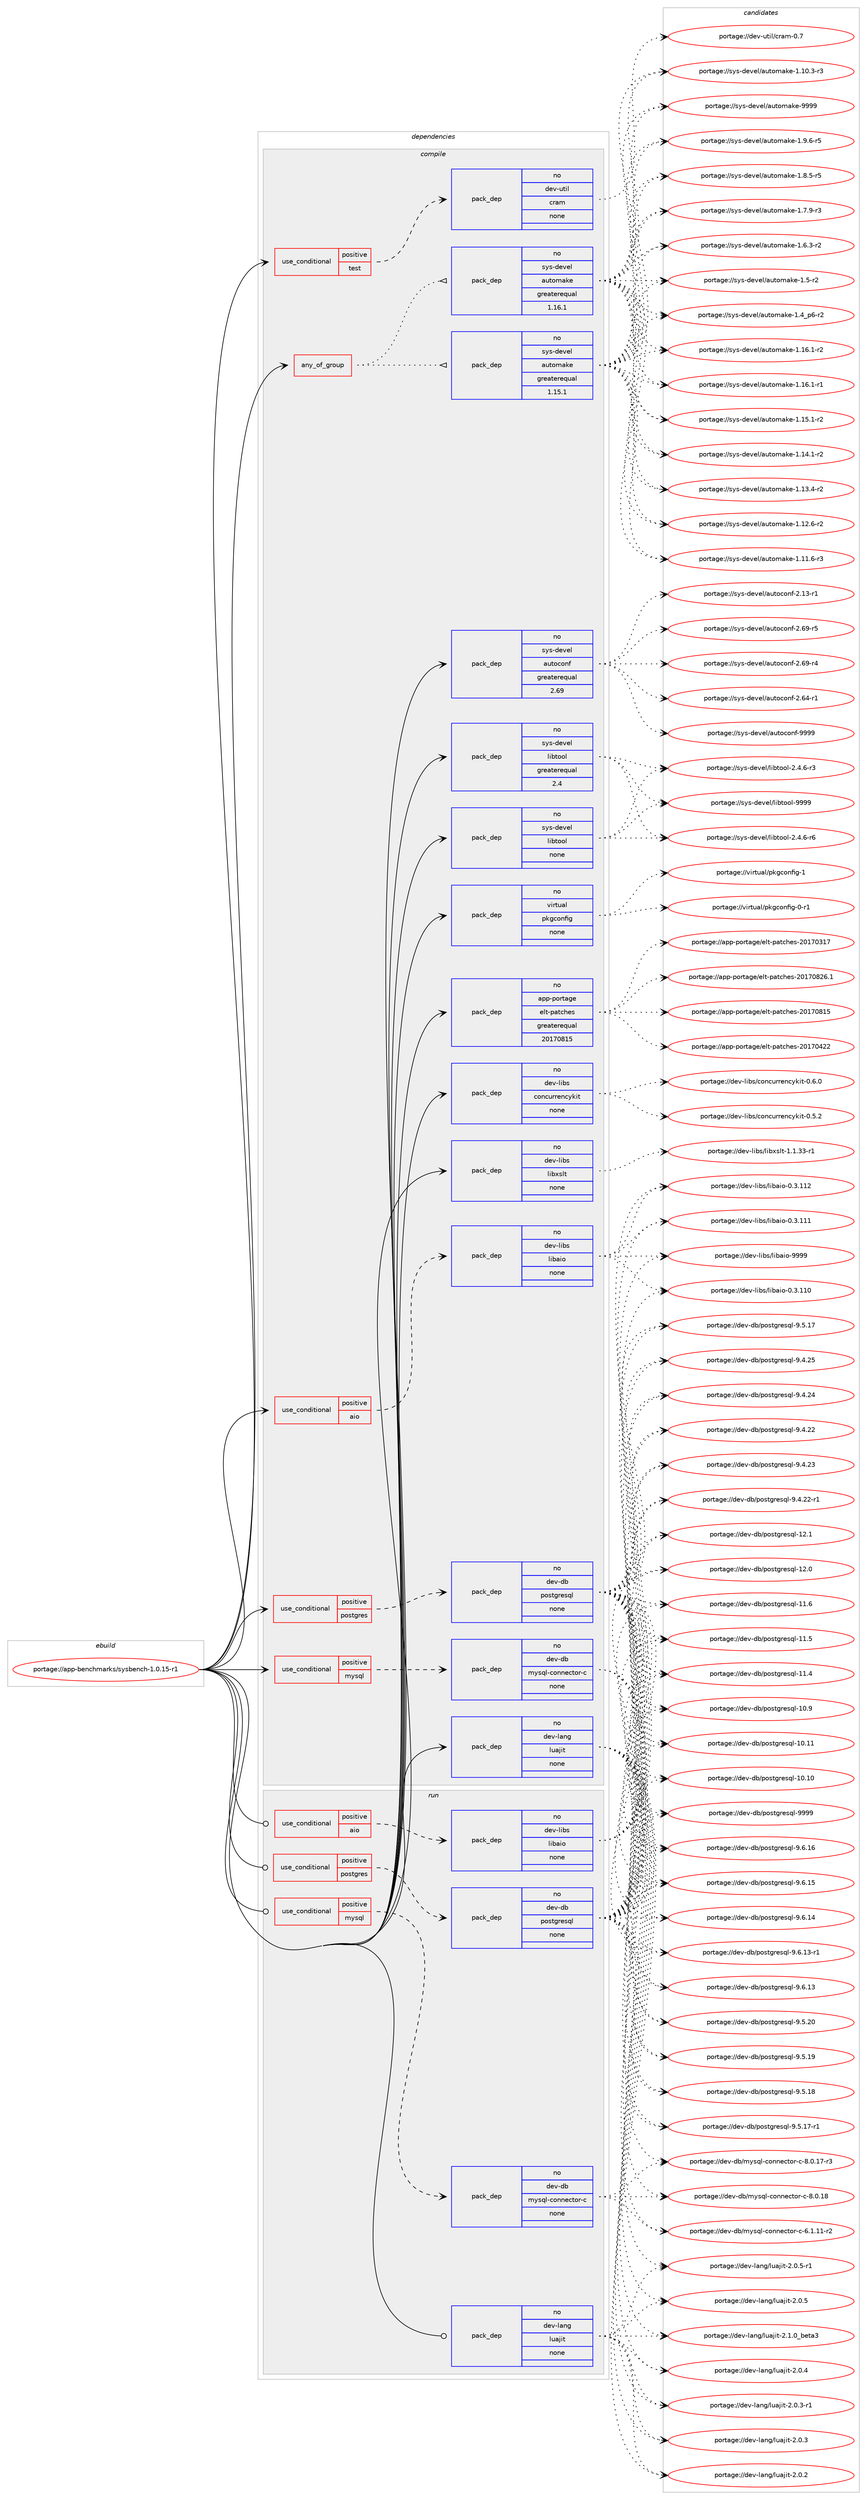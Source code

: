 digraph prolog {

# *************
# Graph options
# *************

newrank=true;
concentrate=true;
compound=true;
graph [rankdir=LR,fontname=Helvetica,fontsize=10,ranksep=1.5];#, ranksep=2.5, nodesep=0.2];
edge  [arrowhead=vee];
node  [fontname=Helvetica,fontsize=10];

# **********
# The ebuild
# **********

subgraph cluster_leftcol {
color=gray;
label=<<i>ebuild</i>>;
id [label="portage://app-benchmarks/sysbench-1.0.15-r1", color=red, width=4, href="../app-benchmarks/sysbench-1.0.15-r1.svg"];
}

# ****************
# The dependencies
# ****************

subgraph cluster_midcol {
color=gray;
label=<<i>dependencies</i>>;
subgraph cluster_compile {
fillcolor="#eeeeee";
style=filled;
label=<<i>compile</i>>;
subgraph any8291 {
dependency644853 [label=<<TABLE BORDER="0" CELLBORDER="1" CELLSPACING="0" CELLPADDING="4"><TR><TD CELLPADDING="10">any_of_group</TD></TR></TABLE>>, shape=none, color=red];subgraph pack484376 {
dependency644854 [label=<<TABLE BORDER="0" CELLBORDER="1" CELLSPACING="0" CELLPADDING="4" WIDTH="220"><TR><TD ROWSPAN="6" CELLPADDING="30">pack_dep</TD></TR><TR><TD WIDTH="110">no</TD></TR><TR><TD>sys-devel</TD></TR><TR><TD>automake</TD></TR><TR><TD>greaterequal</TD></TR><TR><TD>1.16.1</TD></TR></TABLE>>, shape=none, color=blue];
}
dependency644853:e -> dependency644854:w [weight=20,style="dotted",arrowhead="oinv"];
subgraph pack484377 {
dependency644855 [label=<<TABLE BORDER="0" CELLBORDER="1" CELLSPACING="0" CELLPADDING="4" WIDTH="220"><TR><TD ROWSPAN="6" CELLPADDING="30">pack_dep</TD></TR><TR><TD WIDTH="110">no</TD></TR><TR><TD>sys-devel</TD></TR><TR><TD>automake</TD></TR><TR><TD>greaterequal</TD></TR><TR><TD>1.15.1</TD></TR></TABLE>>, shape=none, color=blue];
}
dependency644853:e -> dependency644855:w [weight=20,style="dotted",arrowhead="oinv"];
}
id:e -> dependency644853:w [weight=20,style="solid",arrowhead="vee"];
subgraph cond151893 {
dependency644856 [label=<<TABLE BORDER="0" CELLBORDER="1" CELLSPACING="0" CELLPADDING="4"><TR><TD ROWSPAN="3" CELLPADDING="10">use_conditional</TD></TR><TR><TD>positive</TD></TR><TR><TD>aio</TD></TR></TABLE>>, shape=none, color=red];
subgraph pack484378 {
dependency644857 [label=<<TABLE BORDER="0" CELLBORDER="1" CELLSPACING="0" CELLPADDING="4" WIDTH="220"><TR><TD ROWSPAN="6" CELLPADDING="30">pack_dep</TD></TR><TR><TD WIDTH="110">no</TD></TR><TR><TD>dev-libs</TD></TR><TR><TD>libaio</TD></TR><TR><TD>none</TD></TR><TR><TD></TD></TR></TABLE>>, shape=none, color=blue];
}
dependency644856:e -> dependency644857:w [weight=20,style="dashed",arrowhead="vee"];
}
id:e -> dependency644856:w [weight=20,style="solid",arrowhead="vee"];
subgraph cond151894 {
dependency644858 [label=<<TABLE BORDER="0" CELLBORDER="1" CELLSPACING="0" CELLPADDING="4"><TR><TD ROWSPAN="3" CELLPADDING="10">use_conditional</TD></TR><TR><TD>positive</TD></TR><TR><TD>mysql</TD></TR></TABLE>>, shape=none, color=red];
subgraph pack484379 {
dependency644859 [label=<<TABLE BORDER="0" CELLBORDER="1" CELLSPACING="0" CELLPADDING="4" WIDTH="220"><TR><TD ROWSPAN="6" CELLPADDING="30">pack_dep</TD></TR><TR><TD WIDTH="110">no</TD></TR><TR><TD>dev-db</TD></TR><TR><TD>mysql-connector-c</TD></TR><TR><TD>none</TD></TR><TR><TD></TD></TR></TABLE>>, shape=none, color=blue];
}
dependency644858:e -> dependency644859:w [weight=20,style="dashed",arrowhead="vee"];
}
id:e -> dependency644858:w [weight=20,style="solid",arrowhead="vee"];
subgraph cond151895 {
dependency644860 [label=<<TABLE BORDER="0" CELLBORDER="1" CELLSPACING="0" CELLPADDING="4"><TR><TD ROWSPAN="3" CELLPADDING="10">use_conditional</TD></TR><TR><TD>positive</TD></TR><TR><TD>postgres</TD></TR></TABLE>>, shape=none, color=red];
subgraph pack484380 {
dependency644861 [label=<<TABLE BORDER="0" CELLBORDER="1" CELLSPACING="0" CELLPADDING="4" WIDTH="220"><TR><TD ROWSPAN="6" CELLPADDING="30">pack_dep</TD></TR><TR><TD WIDTH="110">no</TD></TR><TR><TD>dev-db</TD></TR><TR><TD>postgresql</TD></TR><TR><TD>none</TD></TR><TR><TD></TD></TR></TABLE>>, shape=none, color=blue];
}
dependency644860:e -> dependency644861:w [weight=20,style="dashed",arrowhead="vee"];
}
id:e -> dependency644860:w [weight=20,style="solid",arrowhead="vee"];
subgraph cond151896 {
dependency644862 [label=<<TABLE BORDER="0" CELLBORDER="1" CELLSPACING="0" CELLPADDING="4"><TR><TD ROWSPAN="3" CELLPADDING="10">use_conditional</TD></TR><TR><TD>positive</TD></TR><TR><TD>test</TD></TR></TABLE>>, shape=none, color=red];
subgraph pack484381 {
dependency644863 [label=<<TABLE BORDER="0" CELLBORDER="1" CELLSPACING="0" CELLPADDING="4" WIDTH="220"><TR><TD ROWSPAN="6" CELLPADDING="30">pack_dep</TD></TR><TR><TD WIDTH="110">no</TD></TR><TR><TD>dev-util</TD></TR><TR><TD>cram</TD></TR><TR><TD>none</TD></TR><TR><TD></TD></TR></TABLE>>, shape=none, color=blue];
}
dependency644862:e -> dependency644863:w [weight=20,style="dashed",arrowhead="vee"];
}
id:e -> dependency644862:w [weight=20,style="solid",arrowhead="vee"];
subgraph pack484382 {
dependency644864 [label=<<TABLE BORDER="0" CELLBORDER="1" CELLSPACING="0" CELLPADDING="4" WIDTH="220"><TR><TD ROWSPAN="6" CELLPADDING="30">pack_dep</TD></TR><TR><TD WIDTH="110">no</TD></TR><TR><TD>app-portage</TD></TR><TR><TD>elt-patches</TD></TR><TR><TD>greaterequal</TD></TR><TR><TD>20170815</TD></TR></TABLE>>, shape=none, color=blue];
}
id:e -> dependency644864:w [weight=20,style="solid",arrowhead="vee"];
subgraph pack484383 {
dependency644865 [label=<<TABLE BORDER="0" CELLBORDER="1" CELLSPACING="0" CELLPADDING="4" WIDTH="220"><TR><TD ROWSPAN="6" CELLPADDING="30">pack_dep</TD></TR><TR><TD WIDTH="110">no</TD></TR><TR><TD>dev-lang</TD></TR><TR><TD>luajit</TD></TR><TR><TD>none</TD></TR><TR><TD></TD></TR></TABLE>>, shape=none, color=blue];
}
id:e -> dependency644865:w [weight=20,style="solid",arrowhead="vee"];
subgraph pack484384 {
dependency644866 [label=<<TABLE BORDER="0" CELLBORDER="1" CELLSPACING="0" CELLPADDING="4" WIDTH="220"><TR><TD ROWSPAN="6" CELLPADDING="30">pack_dep</TD></TR><TR><TD WIDTH="110">no</TD></TR><TR><TD>dev-libs</TD></TR><TR><TD>concurrencykit</TD></TR><TR><TD>none</TD></TR><TR><TD></TD></TR></TABLE>>, shape=none, color=blue];
}
id:e -> dependency644866:w [weight=20,style="solid",arrowhead="vee"];
subgraph pack484385 {
dependency644867 [label=<<TABLE BORDER="0" CELLBORDER="1" CELLSPACING="0" CELLPADDING="4" WIDTH="220"><TR><TD ROWSPAN="6" CELLPADDING="30">pack_dep</TD></TR><TR><TD WIDTH="110">no</TD></TR><TR><TD>dev-libs</TD></TR><TR><TD>libxslt</TD></TR><TR><TD>none</TD></TR><TR><TD></TD></TR></TABLE>>, shape=none, color=blue];
}
id:e -> dependency644867:w [weight=20,style="solid",arrowhead="vee"];
subgraph pack484386 {
dependency644868 [label=<<TABLE BORDER="0" CELLBORDER="1" CELLSPACING="0" CELLPADDING="4" WIDTH="220"><TR><TD ROWSPAN="6" CELLPADDING="30">pack_dep</TD></TR><TR><TD WIDTH="110">no</TD></TR><TR><TD>sys-devel</TD></TR><TR><TD>autoconf</TD></TR><TR><TD>greaterequal</TD></TR><TR><TD>2.69</TD></TR></TABLE>>, shape=none, color=blue];
}
id:e -> dependency644868:w [weight=20,style="solid",arrowhead="vee"];
subgraph pack484387 {
dependency644869 [label=<<TABLE BORDER="0" CELLBORDER="1" CELLSPACING="0" CELLPADDING="4" WIDTH="220"><TR><TD ROWSPAN="6" CELLPADDING="30">pack_dep</TD></TR><TR><TD WIDTH="110">no</TD></TR><TR><TD>sys-devel</TD></TR><TR><TD>libtool</TD></TR><TR><TD>greaterequal</TD></TR><TR><TD>2.4</TD></TR></TABLE>>, shape=none, color=blue];
}
id:e -> dependency644869:w [weight=20,style="solid",arrowhead="vee"];
subgraph pack484388 {
dependency644870 [label=<<TABLE BORDER="0" CELLBORDER="1" CELLSPACING="0" CELLPADDING="4" WIDTH="220"><TR><TD ROWSPAN="6" CELLPADDING="30">pack_dep</TD></TR><TR><TD WIDTH="110">no</TD></TR><TR><TD>sys-devel</TD></TR><TR><TD>libtool</TD></TR><TR><TD>none</TD></TR><TR><TD></TD></TR></TABLE>>, shape=none, color=blue];
}
id:e -> dependency644870:w [weight=20,style="solid",arrowhead="vee"];
subgraph pack484389 {
dependency644871 [label=<<TABLE BORDER="0" CELLBORDER="1" CELLSPACING="0" CELLPADDING="4" WIDTH="220"><TR><TD ROWSPAN="6" CELLPADDING="30">pack_dep</TD></TR><TR><TD WIDTH="110">no</TD></TR><TR><TD>virtual</TD></TR><TR><TD>pkgconfig</TD></TR><TR><TD>none</TD></TR><TR><TD></TD></TR></TABLE>>, shape=none, color=blue];
}
id:e -> dependency644871:w [weight=20,style="solid",arrowhead="vee"];
}
subgraph cluster_compileandrun {
fillcolor="#eeeeee";
style=filled;
label=<<i>compile and run</i>>;
}
subgraph cluster_run {
fillcolor="#eeeeee";
style=filled;
label=<<i>run</i>>;
subgraph cond151897 {
dependency644872 [label=<<TABLE BORDER="0" CELLBORDER="1" CELLSPACING="0" CELLPADDING="4"><TR><TD ROWSPAN="3" CELLPADDING="10">use_conditional</TD></TR><TR><TD>positive</TD></TR><TR><TD>aio</TD></TR></TABLE>>, shape=none, color=red];
subgraph pack484390 {
dependency644873 [label=<<TABLE BORDER="0" CELLBORDER="1" CELLSPACING="0" CELLPADDING="4" WIDTH="220"><TR><TD ROWSPAN="6" CELLPADDING="30">pack_dep</TD></TR><TR><TD WIDTH="110">no</TD></TR><TR><TD>dev-libs</TD></TR><TR><TD>libaio</TD></TR><TR><TD>none</TD></TR><TR><TD></TD></TR></TABLE>>, shape=none, color=blue];
}
dependency644872:e -> dependency644873:w [weight=20,style="dashed",arrowhead="vee"];
}
id:e -> dependency644872:w [weight=20,style="solid",arrowhead="odot"];
subgraph cond151898 {
dependency644874 [label=<<TABLE BORDER="0" CELLBORDER="1" CELLSPACING="0" CELLPADDING="4"><TR><TD ROWSPAN="3" CELLPADDING="10">use_conditional</TD></TR><TR><TD>positive</TD></TR><TR><TD>mysql</TD></TR></TABLE>>, shape=none, color=red];
subgraph pack484391 {
dependency644875 [label=<<TABLE BORDER="0" CELLBORDER="1" CELLSPACING="0" CELLPADDING="4" WIDTH="220"><TR><TD ROWSPAN="6" CELLPADDING="30">pack_dep</TD></TR><TR><TD WIDTH="110">no</TD></TR><TR><TD>dev-db</TD></TR><TR><TD>mysql-connector-c</TD></TR><TR><TD>none</TD></TR><TR><TD></TD></TR></TABLE>>, shape=none, color=blue];
}
dependency644874:e -> dependency644875:w [weight=20,style="dashed",arrowhead="vee"];
}
id:e -> dependency644874:w [weight=20,style="solid",arrowhead="odot"];
subgraph cond151899 {
dependency644876 [label=<<TABLE BORDER="0" CELLBORDER="1" CELLSPACING="0" CELLPADDING="4"><TR><TD ROWSPAN="3" CELLPADDING="10">use_conditional</TD></TR><TR><TD>positive</TD></TR><TR><TD>postgres</TD></TR></TABLE>>, shape=none, color=red];
subgraph pack484392 {
dependency644877 [label=<<TABLE BORDER="0" CELLBORDER="1" CELLSPACING="0" CELLPADDING="4" WIDTH="220"><TR><TD ROWSPAN="6" CELLPADDING="30">pack_dep</TD></TR><TR><TD WIDTH="110">no</TD></TR><TR><TD>dev-db</TD></TR><TR><TD>postgresql</TD></TR><TR><TD>none</TD></TR><TR><TD></TD></TR></TABLE>>, shape=none, color=blue];
}
dependency644876:e -> dependency644877:w [weight=20,style="dashed",arrowhead="vee"];
}
id:e -> dependency644876:w [weight=20,style="solid",arrowhead="odot"];
subgraph pack484393 {
dependency644878 [label=<<TABLE BORDER="0" CELLBORDER="1" CELLSPACING="0" CELLPADDING="4" WIDTH="220"><TR><TD ROWSPAN="6" CELLPADDING="30">pack_dep</TD></TR><TR><TD WIDTH="110">no</TD></TR><TR><TD>dev-lang</TD></TR><TR><TD>luajit</TD></TR><TR><TD>none</TD></TR><TR><TD></TD></TR></TABLE>>, shape=none, color=blue];
}
id:e -> dependency644878:w [weight=20,style="solid",arrowhead="odot"];
}
}

# **************
# The candidates
# **************

subgraph cluster_choices {
rank=same;
color=gray;
label=<<i>candidates</i>>;

subgraph choice484376 {
color=black;
nodesep=1;
choice115121115451001011181011084797117116111109971071014557575757 [label="portage://sys-devel/automake-9999", color=red, width=4,href="../sys-devel/automake-9999.svg"];
choice115121115451001011181011084797117116111109971071014549465746544511453 [label="portage://sys-devel/automake-1.9.6-r5", color=red, width=4,href="../sys-devel/automake-1.9.6-r5.svg"];
choice115121115451001011181011084797117116111109971071014549465646534511453 [label="portage://sys-devel/automake-1.8.5-r5", color=red, width=4,href="../sys-devel/automake-1.8.5-r5.svg"];
choice115121115451001011181011084797117116111109971071014549465546574511451 [label="portage://sys-devel/automake-1.7.9-r3", color=red, width=4,href="../sys-devel/automake-1.7.9-r3.svg"];
choice115121115451001011181011084797117116111109971071014549465446514511450 [label="portage://sys-devel/automake-1.6.3-r2", color=red, width=4,href="../sys-devel/automake-1.6.3-r2.svg"];
choice11512111545100101118101108479711711611110997107101454946534511450 [label="portage://sys-devel/automake-1.5-r2", color=red, width=4,href="../sys-devel/automake-1.5-r2.svg"];
choice115121115451001011181011084797117116111109971071014549465295112544511450 [label="portage://sys-devel/automake-1.4_p6-r2", color=red, width=4,href="../sys-devel/automake-1.4_p6-r2.svg"];
choice11512111545100101118101108479711711611110997107101454946495446494511450 [label="portage://sys-devel/automake-1.16.1-r2", color=red, width=4,href="../sys-devel/automake-1.16.1-r2.svg"];
choice11512111545100101118101108479711711611110997107101454946495446494511449 [label="portage://sys-devel/automake-1.16.1-r1", color=red, width=4,href="../sys-devel/automake-1.16.1-r1.svg"];
choice11512111545100101118101108479711711611110997107101454946495346494511450 [label="portage://sys-devel/automake-1.15.1-r2", color=red, width=4,href="../sys-devel/automake-1.15.1-r2.svg"];
choice11512111545100101118101108479711711611110997107101454946495246494511450 [label="portage://sys-devel/automake-1.14.1-r2", color=red, width=4,href="../sys-devel/automake-1.14.1-r2.svg"];
choice11512111545100101118101108479711711611110997107101454946495146524511450 [label="portage://sys-devel/automake-1.13.4-r2", color=red, width=4,href="../sys-devel/automake-1.13.4-r2.svg"];
choice11512111545100101118101108479711711611110997107101454946495046544511450 [label="portage://sys-devel/automake-1.12.6-r2", color=red, width=4,href="../sys-devel/automake-1.12.6-r2.svg"];
choice11512111545100101118101108479711711611110997107101454946494946544511451 [label="portage://sys-devel/automake-1.11.6-r3", color=red, width=4,href="../sys-devel/automake-1.11.6-r3.svg"];
choice11512111545100101118101108479711711611110997107101454946494846514511451 [label="portage://sys-devel/automake-1.10.3-r3", color=red, width=4,href="../sys-devel/automake-1.10.3-r3.svg"];
dependency644854:e -> choice115121115451001011181011084797117116111109971071014557575757:w [style=dotted,weight="100"];
dependency644854:e -> choice115121115451001011181011084797117116111109971071014549465746544511453:w [style=dotted,weight="100"];
dependency644854:e -> choice115121115451001011181011084797117116111109971071014549465646534511453:w [style=dotted,weight="100"];
dependency644854:e -> choice115121115451001011181011084797117116111109971071014549465546574511451:w [style=dotted,weight="100"];
dependency644854:e -> choice115121115451001011181011084797117116111109971071014549465446514511450:w [style=dotted,weight="100"];
dependency644854:e -> choice11512111545100101118101108479711711611110997107101454946534511450:w [style=dotted,weight="100"];
dependency644854:e -> choice115121115451001011181011084797117116111109971071014549465295112544511450:w [style=dotted,weight="100"];
dependency644854:e -> choice11512111545100101118101108479711711611110997107101454946495446494511450:w [style=dotted,weight="100"];
dependency644854:e -> choice11512111545100101118101108479711711611110997107101454946495446494511449:w [style=dotted,weight="100"];
dependency644854:e -> choice11512111545100101118101108479711711611110997107101454946495346494511450:w [style=dotted,weight="100"];
dependency644854:e -> choice11512111545100101118101108479711711611110997107101454946495246494511450:w [style=dotted,weight="100"];
dependency644854:e -> choice11512111545100101118101108479711711611110997107101454946495146524511450:w [style=dotted,weight="100"];
dependency644854:e -> choice11512111545100101118101108479711711611110997107101454946495046544511450:w [style=dotted,weight="100"];
dependency644854:e -> choice11512111545100101118101108479711711611110997107101454946494946544511451:w [style=dotted,weight="100"];
dependency644854:e -> choice11512111545100101118101108479711711611110997107101454946494846514511451:w [style=dotted,weight="100"];
}
subgraph choice484377 {
color=black;
nodesep=1;
choice115121115451001011181011084797117116111109971071014557575757 [label="portage://sys-devel/automake-9999", color=red, width=4,href="../sys-devel/automake-9999.svg"];
choice115121115451001011181011084797117116111109971071014549465746544511453 [label="portage://sys-devel/automake-1.9.6-r5", color=red, width=4,href="../sys-devel/automake-1.9.6-r5.svg"];
choice115121115451001011181011084797117116111109971071014549465646534511453 [label="portage://sys-devel/automake-1.8.5-r5", color=red, width=4,href="../sys-devel/automake-1.8.5-r5.svg"];
choice115121115451001011181011084797117116111109971071014549465546574511451 [label="portage://sys-devel/automake-1.7.9-r3", color=red, width=4,href="../sys-devel/automake-1.7.9-r3.svg"];
choice115121115451001011181011084797117116111109971071014549465446514511450 [label="portage://sys-devel/automake-1.6.3-r2", color=red, width=4,href="../sys-devel/automake-1.6.3-r2.svg"];
choice11512111545100101118101108479711711611110997107101454946534511450 [label="portage://sys-devel/automake-1.5-r2", color=red, width=4,href="../sys-devel/automake-1.5-r2.svg"];
choice115121115451001011181011084797117116111109971071014549465295112544511450 [label="portage://sys-devel/automake-1.4_p6-r2", color=red, width=4,href="../sys-devel/automake-1.4_p6-r2.svg"];
choice11512111545100101118101108479711711611110997107101454946495446494511450 [label="portage://sys-devel/automake-1.16.1-r2", color=red, width=4,href="../sys-devel/automake-1.16.1-r2.svg"];
choice11512111545100101118101108479711711611110997107101454946495446494511449 [label="portage://sys-devel/automake-1.16.1-r1", color=red, width=4,href="../sys-devel/automake-1.16.1-r1.svg"];
choice11512111545100101118101108479711711611110997107101454946495346494511450 [label="portage://sys-devel/automake-1.15.1-r2", color=red, width=4,href="../sys-devel/automake-1.15.1-r2.svg"];
choice11512111545100101118101108479711711611110997107101454946495246494511450 [label="portage://sys-devel/automake-1.14.1-r2", color=red, width=4,href="../sys-devel/automake-1.14.1-r2.svg"];
choice11512111545100101118101108479711711611110997107101454946495146524511450 [label="portage://sys-devel/automake-1.13.4-r2", color=red, width=4,href="../sys-devel/automake-1.13.4-r2.svg"];
choice11512111545100101118101108479711711611110997107101454946495046544511450 [label="portage://sys-devel/automake-1.12.6-r2", color=red, width=4,href="../sys-devel/automake-1.12.6-r2.svg"];
choice11512111545100101118101108479711711611110997107101454946494946544511451 [label="portage://sys-devel/automake-1.11.6-r3", color=red, width=4,href="../sys-devel/automake-1.11.6-r3.svg"];
choice11512111545100101118101108479711711611110997107101454946494846514511451 [label="portage://sys-devel/automake-1.10.3-r3", color=red, width=4,href="../sys-devel/automake-1.10.3-r3.svg"];
dependency644855:e -> choice115121115451001011181011084797117116111109971071014557575757:w [style=dotted,weight="100"];
dependency644855:e -> choice115121115451001011181011084797117116111109971071014549465746544511453:w [style=dotted,weight="100"];
dependency644855:e -> choice115121115451001011181011084797117116111109971071014549465646534511453:w [style=dotted,weight="100"];
dependency644855:e -> choice115121115451001011181011084797117116111109971071014549465546574511451:w [style=dotted,weight="100"];
dependency644855:e -> choice115121115451001011181011084797117116111109971071014549465446514511450:w [style=dotted,weight="100"];
dependency644855:e -> choice11512111545100101118101108479711711611110997107101454946534511450:w [style=dotted,weight="100"];
dependency644855:e -> choice115121115451001011181011084797117116111109971071014549465295112544511450:w [style=dotted,weight="100"];
dependency644855:e -> choice11512111545100101118101108479711711611110997107101454946495446494511450:w [style=dotted,weight="100"];
dependency644855:e -> choice11512111545100101118101108479711711611110997107101454946495446494511449:w [style=dotted,weight="100"];
dependency644855:e -> choice11512111545100101118101108479711711611110997107101454946495346494511450:w [style=dotted,weight="100"];
dependency644855:e -> choice11512111545100101118101108479711711611110997107101454946495246494511450:w [style=dotted,weight="100"];
dependency644855:e -> choice11512111545100101118101108479711711611110997107101454946495146524511450:w [style=dotted,weight="100"];
dependency644855:e -> choice11512111545100101118101108479711711611110997107101454946495046544511450:w [style=dotted,weight="100"];
dependency644855:e -> choice11512111545100101118101108479711711611110997107101454946494946544511451:w [style=dotted,weight="100"];
dependency644855:e -> choice11512111545100101118101108479711711611110997107101454946494846514511451:w [style=dotted,weight="100"];
}
subgraph choice484378 {
color=black;
nodesep=1;
choice10010111845108105981154710810598971051114557575757 [label="portage://dev-libs/libaio-9999", color=red, width=4,href="../dev-libs/libaio-9999.svg"];
choice10010111845108105981154710810598971051114548465146494950 [label="portage://dev-libs/libaio-0.3.112", color=red, width=4,href="../dev-libs/libaio-0.3.112.svg"];
choice10010111845108105981154710810598971051114548465146494949 [label="portage://dev-libs/libaio-0.3.111", color=red, width=4,href="../dev-libs/libaio-0.3.111.svg"];
choice10010111845108105981154710810598971051114548465146494948 [label="portage://dev-libs/libaio-0.3.110", color=red, width=4,href="../dev-libs/libaio-0.3.110.svg"];
dependency644857:e -> choice10010111845108105981154710810598971051114557575757:w [style=dotted,weight="100"];
dependency644857:e -> choice10010111845108105981154710810598971051114548465146494950:w [style=dotted,weight="100"];
dependency644857:e -> choice10010111845108105981154710810598971051114548465146494949:w [style=dotted,weight="100"];
dependency644857:e -> choice10010111845108105981154710810598971051114548465146494948:w [style=dotted,weight="100"];
}
subgraph choice484379 {
color=black;
nodesep=1;
choice100101118451009847109121115113108459911111011010199116111114459945564648464956 [label="portage://dev-db/mysql-connector-c-8.0.18", color=red, width=4,href="../dev-db/mysql-connector-c-8.0.18.svg"];
choice1001011184510098471091211151131084599111110110101991161111144599455646484649554511451 [label="portage://dev-db/mysql-connector-c-8.0.17-r3", color=red, width=4,href="../dev-db/mysql-connector-c-8.0.17-r3.svg"];
choice1001011184510098471091211151131084599111110110101991161111144599455446494649494511450 [label="portage://dev-db/mysql-connector-c-6.1.11-r2", color=red, width=4,href="../dev-db/mysql-connector-c-6.1.11-r2.svg"];
dependency644859:e -> choice100101118451009847109121115113108459911111011010199116111114459945564648464956:w [style=dotted,weight="100"];
dependency644859:e -> choice1001011184510098471091211151131084599111110110101991161111144599455646484649554511451:w [style=dotted,weight="100"];
dependency644859:e -> choice1001011184510098471091211151131084599111110110101991161111144599455446494649494511450:w [style=dotted,weight="100"];
}
subgraph choice484380 {
color=black;
nodesep=1;
choice1001011184510098471121111151161031141011151131084557575757 [label="portage://dev-db/postgresql-9999", color=red, width=4,href="../dev-db/postgresql-9999.svg"];
choice10010111845100984711211111511610311410111511310845574654464954 [label="portage://dev-db/postgresql-9.6.16", color=red, width=4,href="../dev-db/postgresql-9.6.16.svg"];
choice10010111845100984711211111511610311410111511310845574654464953 [label="portage://dev-db/postgresql-9.6.15", color=red, width=4,href="../dev-db/postgresql-9.6.15.svg"];
choice10010111845100984711211111511610311410111511310845574654464952 [label="portage://dev-db/postgresql-9.6.14", color=red, width=4,href="../dev-db/postgresql-9.6.14.svg"];
choice100101118451009847112111115116103114101115113108455746544649514511449 [label="portage://dev-db/postgresql-9.6.13-r1", color=red, width=4,href="../dev-db/postgresql-9.6.13-r1.svg"];
choice10010111845100984711211111511610311410111511310845574654464951 [label="portage://dev-db/postgresql-9.6.13", color=red, width=4,href="../dev-db/postgresql-9.6.13.svg"];
choice10010111845100984711211111511610311410111511310845574653465048 [label="portage://dev-db/postgresql-9.5.20", color=red, width=4,href="../dev-db/postgresql-9.5.20.svg"];
choice10010111845100984711211111511610311410111511310845574653464957 [label="portage://dev-db/postgresql-9.5.19", color=red, width=4,href="../dev-db/postgresql-9.5.19.svg"];
choice10010111845100984711211111511610311410111511310845574653464956 [label="portage://dev-db/postgresql-9.5.18", color=red, width=4,href="../dev-db/postgresql-9.5.18.svg"];
choice100101118451009847112111115116103114101115113108455746534649554511449 [label="portage://dev-db/postgresql-9.5.17-r1", color=red, width=4,href="../dev-db/postgresql-9.5.17-r1.svg"];
choice10010111845100984711211111511610311410111511310845574653464955 [label="portage://dev-db/postgresql-9.5.17", color=red, width=4,href="../dev-db/postgresql-9.5.17.svg"];
choice10010111845100984711211111511610311410111511310845574652465053 [label="portage://dev-db/postgresql-9.4.25", color=red, width=4,href="../dev-db/postgresql-9.4.25.svg"];
choice10010111845100984711211111511610311410111511310845574652465052 [label="portage://dev-db/postgresql-9.4.24", color=red, width=4,href="../dev-db/postgresql-9.4.24.svg"];
choice10010111845100984711211111511610311410111511310845574652465051 [label="portage://dev-db/postgresql-9.4.23", color=red, width=4,href="../dev-db/postgresql-9.4.23.svg"];
choice100101118451009847112111115116103114101115113108455746524650504511449 [label="portage://dev-db/postgresql-9.4.22-r1", color=red, width=4,href="../dev-db/postgresql-9.4.22-r1.svg"];
choice10010111845100984711211111511610311410111511310845574652465050 [label="portage://dev-db/postgresql-9.4.22", color=red, width=4,href="../dev-db/postgresql-9.4.22.svg"];
choice1001011184510098471121111151161031141011151131084549504649 [label="portage://dev-db/postgresql-12.1", color=red, width=4,href="../dev-db/postgresql-12.1.svg"];
choice1001011184510098471121111151161031141011151131084549504648 [label="portage://dev-db/postgresql-12.0", color=red, width=4,href="../dev-db/postgresql-12.0.svg"];
choice1001011184510098471121111151161031141011151131084549494654 [label="portage://dev-db/postgresql-11.6", color=red, width=4,href="../dev-db/postgresql-11.6.svg"];
choice1001011184510098471121111151161031141011151131084549494653 [label="portage://dev-db/postgresql-11.5", color=red, width=4,href="../dev-db/postgresql-11.5.svg"];
choice1001011184510098471121111151161031141011151131084549494652 [label="portage://dev-db/postgresql-11.4", color=red, width=4,href="../dev-db/postgresql-11.4.svg"];
choice1001011184510098471121111151161031141011151131084549484657 [label="portage://dev-db/postgresql-10.9", color=red, width=4,href="../dev-db/postgresql-10.9.svg"];
choice100101118451009847112111115116103114101115113108454948464949 [label="portage://dev-db/postgresql-10.11", color=red, width=4,href="../dev-db/postgresql-10.11.svg"];
choice100101118451009847112111115116103114101115113108454948464948 [label="portage://dev-db/postgresql-10.10", color=red, width=4,href="../dev-db/postgresql-10.10.svg"];
dependency644861:e -> choice1001011184510098471121111151161031141011151131084557575757:w [style=dotted,weight="100"];
dependency644861:e -> choice10010111845100984711211111511610311410111511310845574654464954:w [style=dotted,weight="100"];
dependency644861:e -> choice10010111845100984711211111511610311410111511310845574654464953:w [style=dotted,weight="100"];
dependency644861:e -> choice10010111845100984711211111511610311410111511310845574654464952:w [style=dotted,weight="100"];
dependency644861:e -> choice100101118451009847112111115116103114101115113108455746544649514511449:w [style=dotted,weight="100"];
dependency644861:e -> choice10010111845100984711211111511610311410111511310845574654464951:w [style=dotted,weight="100"];
dependency644861:e -> choice10010111845100984711211111511610311410111511310845574653465048:w [style=dotted,weight="100"];
dependency644861:e -> choice10010111845100984711211111511610311410111511310845574653464957:w [style=dotted,weight="100"];
dependency644861:e -> choice10010111845100984711211111511610311410111511310845574653464956:w [style=dotted,weight="100"];
dependency644861:e -> choice100101118451009847112111115116103114101115113108455746534649554511449:w [style=dotted,weight="100"];
dependency644861:e -> choice10010111845100984711211111511610311410111511310845574653464955:w [style=dotted,weight="100"];
dependency644861:e -> choice10010111845100984711211111511610311410111511310845574652465053:w [style=dotted,weight="100"];
dependency644861:e -> choice10010111845100984711211111511610311410111511310845574652465052:w [style=dotted,weight="100"];
dependency644861:e -> choice10010111845100984711211111511610311410111511310845574652465051:w [style=dotted,weight="100"];
dependency644861:e -> choice100101118451009847112111115116103114101115113108455746524650504511449:w [style=dotted,weight="100"];
dependency644861:e -> choice10010111845100984711211111511610311410111511310845574652465050:w [style=dotted,weight="100"];
dependency644861:e -> choice1001011184510098471121111151161031141011151131084549504649:w [style=dotted,weight="100"];
dependency644861:e -> choice1001011184510098471121111151161031141011151131084549504648:w [style=dotted,weight="100"];
dependency644861:e -> choice1001011184510098471121111151161031141011151131084549494654:w [style=dotted,weight="100"];
dependency644861:e -> choice1001011184510098471121111151161031141011151131084549494653:w [style=dotted,weight="100"];
dependency644861:e -> choice1001011184510098471121111151161031141011151131084549494652:w [style=dotted,weight="100"];
dependency644861:e -> choice1001011184510098471121111151161031141011151131084549484657:w [style=dotted,weight="100"];
dependency644861:e -> choice100101118451009847112111115116103114101115113108454948464949:w [style=dotted,weight="100"];
dependency644861:e -> choice100101118451009847112111115116103114101115113108454948464948:w [style=dotted,weight="100"];
}
subgraph choice484381 {
color=black;
nodesep=1;
choice1001011184511711610510847991149710945484655 [label="portage://dev-util/cram-0.7", color=red, width=4,href="../dev-util/cram-0.7.svg"];
dependency644863:e -> choice1001011184511711610510847991149710945484655:w [style=dotted,weight="100"];
}
subgraph choice484382 {
color=black;
nodesep=1;
choice971121124511211111411697103101471011081164511297116991041011154550484955485650544649 [label="portage://app-portage/elt-patches-20170826.1", color=red, width=4,href="../app-portage/elt-patches-20170826.1.svg"];
choice97112112451121111141169710310147101108116451129711699104101115455048495548564953 [label="portage://app-portage/elt-patches-20170815", color=red, width=4,href="../app-portage/elt-patches-20170815.svg"];
choice97112112451121111141169710310147101108116451129711699104101115455048495548525050 [label="portage://app-portage/elt-patches-20170422", color=red, width=4,href="../app-portage/elt-patches-20170422.svg"];
choice97112112451121111141169710310147101108116451129711699104101115455048495548514955 [label="portage://app-portage/elt-patches-20170317", color=red, width=4,href="../app-portage/elt-patches-20170317.svg"];
dependency644864:e -> choice971121124511211111411697103101471011081164511297116991041011154550484955485650544649:w [style=dotted,weight="100"];
dependency644864:e -> choice97112112451121111141169710310147101108116451129711699104101115455048495548564953:w [style=dotted,weight="100"];
dependency644864:e -> choice97112112451121111141169710310147101108116451129711699104101115455048495548525050:w [style=dotted,weight="100"];
dependency644864:e -> choice97112112451121111141169710310147101108116451129711699104101115455048495548514955:w [style=dotted,weight="100"];
}
subgraph choice484383 {
color=black;
nodesep=1;
choice1001011184510897110103471081179710610511645504649464895981011169751 [label="portage://dev-lang/luajit-2.1.0_beta3", color=red, width=4,href="../dev-lang/luajit-2.1.0_beta3.svg"];
choice100101118451089711010347108117971061051164550464846534511449 [label="portage://dev-lang/luajit-2.0.5-r1", color=red, width=4,href="../dev-lang/luajit-2.0.5-r1.svg"];
choice10010111845108971101034710811797106105116455046484653 [label="portage://dev-lang/luajit-2.0.5", color=red, width=4,href="../dev-lang/luajit-2.0.5.svg"];
choice10010111845108971101034710811797106105116455046484652 [label="portage://dev-lang/luajit-2.0.4", color=red, width=4,href="../dev-lang/luajit-2.0.4.svg"];
choice100101118451089711010347108117971061051164550464846514511449 [label="portage://dev-lang/luajit-2.0.3-r1", color=red, width=4,href="../dev-lang/luajit-2.0.3-r1.svg"];
choice10010111845108971101034710811797106105116455046484651 [label="portage://dev-lang/luajit-2.0.3", color=red, width=4,href="../dev-lang/luajit-2.0.3.svg"];
choice10010111845108971101034710811797106105116455046484650 [label="portage://dev-lang/luajit-2.0.2", color=red, width=4,href="../dev-lang/luajit-2.0.2.svg"];
dependency644865:e -> choice1001011184510897110103471081179710610511645504649464895981011169751:w [style=dotted,weight="100"];
dependency644865:e -> choice100101118451089711010347108117971061051164550464846534511449:w [style=dotted,weight="100"];
dependency644865:e -> choice10010111845108971101034710811797106105116455046484653:w [style=dotted,weight="100"];
dependency644865:e -> choice10010111845108971101034710811797106105116455046484652:w [style=dotted,weight="100"];
dependency644865:e -> choice100101118451089711010347108117971061051164550464846514511449:w [style=dotted,weight="100"];
dependency644865:e -> choice10010111845108971101034710811797106105116455046484651:w [style=dotted,weight="100"];
dependency644865:e -> choice10010111845108971101034710811797106105116455046484650:w [style=dotted,weight="100"];
}
subgraph choice484384 {
color=black;
nodesep=1;
choice100101118451081059811547991111109911711411410111099121107105116454846544648 [label="portage://dev-libs/concurrencykit-0.6.0", color=red, width=4,href="../dev-libs/concurrencykit-0.6.0.svg"];
choice100101118451081059811547991111109911711411410111099121107105116454846534650 [label="portage://dev-libs/concurrencykit-0.5.2", color=red, width=4,href="../dev-libs/concurrencykit-0.5.2.svg"];
dependency644866:e -> choice100101118451081059811547991111109911711411410111099121107105116454846544648:w [style=dotted,weight="100"];
dependency644866:e -> choice100101118451081059811547991111109911711411410111099121107105116454846534650:w [style=dotted,weight="100"];
}
subgraph choice484385 {
color=black;
nodesep=1;
choice10010111845108105981154710810598120115108116454946494651514511449 [label="portage://dev-libs/libxslt-1.1.33-r1", color=red, width=4,href="../dev-libs/libxslt-1.1.33-r1.svg"];
dependency644867:e -> choice10010111845108105981154710810598120115108116454946494651514511449:w [style=dotted,weight="100"];
}
subgraph choice484386 {
color=black;
nodesep=1;
choice115121115451001011181011084797117116111991111101024557575757 [label="portage://sys-devel/autoconf-9999", color=red, width=4,href="../sys-devel/autoconf-9999.svg"];
choice1151211154510010111810110847971171161119911111010245504654574511453 [label="portage://sys-devel/autoconf-2.69-r5", color=red, width=4,href="../sys-devel/autoconf-2.69-r5.svg"];
choice1151211154510010111810110847971171161119911111010245504654574511452 [label="portage://sys-devel/autoconf-2.69-r4", color=red, width=4,href="../sys-devel/autoconf-2.69-r4.svg"];
choice1151211154510010111810110847971171161119911111010245504654524511449 [label="portage://sys-devel/autoconf-2.64-r1", color=red, width=4,href="../sys-devel/autoconf-2.64-r1.svg"];
choice1151211154510010111810110847971171161119911111010245504649514511449 [label="portage://sys-devel/autoconf-2.13-r1", color=red, width=4,href="../sys-devel/autoconf-2.13-r1.svg"];
dependency644868:e -> choice115121115451001011181011084797117116111991111101024557575757:w [style=dotted,weight="100"];
dependency644868:e -> choice1151211154510010111810110847971171161119911111010245504654574511453:w [style=dotted,weight="100"];
dependency644868:e -> choice1151211154510010111810110847971171161119911111010245504654574511452:w [style=dotted,weight="100"];
dependency644868:e -> choice1151211154510010111810110847971171161119911111010245504654524511449:w [style=dotted,weight="100"];
dependency644868:e -> choice1151211154510010111810110847971171161119911111010245504649514511449:w [style=dotted,weight="100"];
}
subgraph choice484387 {
color=black;
nodesep=1;
choice1151211154510010111810110847108105981161111111084557575757 [label="portage://sys-devel/libtool-9999", color=red, width=4,href="../sys-devel/libtool-9999.svg"];
choice1151211154510010111810110847108105981161111111084550465246544511454 [label="portage://sys-devel/libtool-2.4.6-r6", color=red, width=4,href="../sys-devel/libtool-2.4.6-r6.svg"];
choice1151211154510010111810110847108105981161111111084550465246544511451 [label="portage://sys-devel/libtool-2.4.6-r3", color=red, width=4,href="../sys-devel/libtool-2.4.6-r3.svg"];
dependency644869:e -> choice1151211154510010111810110847108105981161111111084557575757:w [style=dotted,weight="100"];
dependency644869:e -> choice1151211154510010111810110847108105981161111111084550465246544511454:w [style=dotted,weight="100"];
dependency644869:e -> choice1151211154510010111810110847108105981161111111084550465246544511451:w [style=dotted,weight="100"];
}
subgraph choice484388 {
color=black;
nodesep=1;
choice1151211154510010111810110847108105981161111111084557575757 [label="portage://sys-devel/libtool-9999", color=red, width=4,href="../sys-devel/libtool-9999.svg"];
choice1151211154510010111810110847108105981161111111084550465246544511454 [label="portage://sys-devel/libtool-2.4.6-r6", color=red, width=4,href="../sys-devel/libtool-2.4.6-r6.svg"];
choice1151211154510010111810110847108105981161111111084550465246544511451 [label="portage://sys-devel/libtool-2.4.6-r3", color=red, width=4,href="../sys-devel/libtool-2.4.6-r3.svg"];
dependency644870:e -> choice1151211154510010111810110847108105981161111111084557575757:w [style=dotted,weight="100"];
dependency644870:e -> choice1151211154510010111810110847108105981161111111084550465246544511454:w [style=dotted,weight="100"];
dependency644870:e -> choice1151211154510010111810110847108105981161111111084550465246544511451:w [style=dotted,weight="100"];
}
subgraph choice484389 {
color=black;
nodesep=1;
choice1181051141161179710847112107103991111101021051034549 [label="portage://virtual/pkgconfig-1", color=red, width=4,href="../virtual/pkgconfig-1.svg"];
choice11810511411611797108471121071039911111010210510345484511449 [label="portage://virtual/pkgconfig-0-r1", color=red, width=4,href="../virtual/pkgconfig-0-r1.svg"];
dependency644871:e -> choice1181051141161179710847112107103991111101021051034549:w [style=dotted,weight="100"];
dependency644871:e -> choice11810511411611797108471121071039911111010210510345484511449:w [style=dotted,weight="100"];
}
subgraph choice484390 {
color=black;
nodesep=1;
choice10010111845108105981154710810598971051114557575757 [label="portage://dev-libs/libaio-9999", color=red, width=4,href="../dev-libs/libaio-9999.svg"];
choice10010111845108105981154710810598971051114548465146494950 [label="portage://dev-libs/libaio-0.3.112", color=red, width=4,href="../dev-libs/libaio-0.3.112.svg"];
choice10010111845108105981154710810598971051114548465146494949 [label="portage://dev-libs/libaio-0.3.111", color=red, width=4,href="../dev-libs/libaio-0.3.111.svg"];
choice10010111845108105981154710810598971051114548465146494948 [label="portage://dev-libs/libaio-0.3.110", color=red, width=4,href="../dev-libs/libaio-0.3.110.svg"];
dependency644873:e -> choice10010111845108105981154710810598971051114557575757:w [style=dotted,weight="100"];
dependency644873:e -> choice10010111845108105981154710810598971051114548465146494950:w [style=dotted,weight="100"];
dependency644873:e -> choice10010111845108105981154710810598971051114548465146494949:w [style=dotted,weight="100"];
dependency644873:e -> choice10010111845108105981154710810598971051114548465146494948:w [style=dotted,weight="100"];
}
subgraph choice484391 {
color=black;
nodesep=1;
choice100101118451009847109121115113108459911111011010199116111114459945564648464956 [label="portage://dev-db/mysql-connector-c-8.0.18", color=red, width=4,href="../dev-db/mysql-connector-c-8.0.18.svg"];
choice1001011184510098471091211151131084599111110110101991161111144599455646484649554511451 [label="portage://dev-db/mysql-connector-c-8.0.17-r3", color=red, width=4,href="../dev-db/mysql-connector-c-8.0.17-r3.svg"];
choice1001011184510098471091211151131084599111110110101991161111144599455446494649494511450 [label="portage://dev-db/mysql-connector-c-6.1.11-r2", color=red, width=4,href="../dev-db/mysql-connector-c-6.1.11-r2.svg"];
dependency644875:e -> choice100101118451009847109121115113108459911111011010199116111114459945564648464956:w [style=dotted,weight="100"];
dependency644875:e -> choice1001011184510098471091211151131084599111110110101991161111144599455646484649554511451:w [style=dotted,weight="100"];
dependency644875:e -> choice1001011184510098471091211151131084599111110110101991161111144599455446494649494511450:w [style=dotted,weight="100"];
}
subgraph choice484392 {
color=black;
nodesep=1;
choice1001011184510098471121111151161031141011151131084557575757 [label="portage://dev-db/postgresql-9999", color=red, width=4,href="../dev-db/postgresql-9999.svg"];
choice10010111845100984711211111511610311410111511310845574654464954 [label="portage://dev-db/postgresql-9.6.16", color=red, width=4,href="../dev-db/postgresql-9.6.16.svg"];
choice10010111845100984711211111511610311410111511310845574654464953 [label="portage://dev-db/postgresql-9.6.15", color=red, width=4,href="../dev-db/postgresql-9.6.15.svg"];
choice10010111845100984711211111511610311410111511310845574654464952 [label="portage://dev-db/postgresql-9.6.14", color=red, width=4,href="../dev-db/postgresql-9.6.14.svg"];
choice100101118451009847112111115116103114101115113108455746544649514511449 [label="portage://dev-db/postgresql-9.6.13-r1", color=red, width=4,href="../dev-db/postgresql-9.6.13-r1.svg"];
choice10010111845100984711211111511610311410111511310845574654464951 [label="portage://dev-db/postgresql-9.6.13", color=red, width=4,href="../dev-db/postgresql-9.6.13.svg"];
choice10010111845100984711211111511610311410111511310845574653465048 [label="portage://dev-db/postgresql-9.5.20", color=red, width=4,href="../dev-db/postgresql-9.5.20.svg"];
choice10010111845100984711211111511610311410111511310845574653464957 [label="portage://dev-db/postgresql-9.5.19", color=red, width=4,href="../dev-db/postgresql-9.5.19.svg"];
choice10010111845100984711211111511610311410111511310845574653464956 [label="portage://dev-db/postgresql-9.5.18", color=red, width=4,href="../dev-db/postgresql-9.5.18.svg"];
choice100101118451009847112111115116103114101115113108455746534649554511449 [label="portage://dev-db/postgresql-9.5.17-r1", color=red, width=4,href="../dev-db/postgresql-9.5.17-r1.svg"];
choice10010111845100984711211111511610311410111511310845574653464955 [label="portage://dev-db/postgresql-9.5.17", color=red, width=4,href="../dev-db/postgresql-9.5.17.svg"];
choice10010111845100984711211111511610311410111511310845574652465053 [label="portage://dev-db/postgresql-9.4.25", color=red, width=4,href="../dev-db/postgresql-9.4.25.svg"];
choice10010111845100984711211111511610311410111511310845574652465052 [label="portage://dev-db/postgresql-9.4.24", color=red, width=4,href="../dev-db/postgresql-9.4.24.svg"];
choice10010111845100984711211111511610311410111511310845574652465051 [label="portage://dev-db/postgresql-9.4.23", color=red, width=4,href="../dev-db/postgresql-9.4.23.svg"];
choice100101118451009847112111115116103114101115113108455746524650504511449 [label="portage://dev-db/postgresql-9.4.22-r1", color=red, width=4,href="../dev-db/postgresql-9.4.22-r1.svg"];
choice10010111845100984711211111511610311410111511310845574652465050 [label="portage://dev-db/postgresql-9.4.22", color=red, width=4,href="../dev-db/postgresql-9.4.22.svg"];
choice1001011184510098471121111151161031141011151131084549504649 [label="portage://dev-db/postgresql-12.1", color=red, width=4,href="../dev-db/postgresql-12.1.svg"];
choice1001011184510098471121111151161031141011151131084549504648 [label="portage://dev-db/postgresql-12.0", color=red, width=4,href="../dev-db/postgresql-12.0.svg"];
choice1001011184510098471121111151161031141011151131084549494654 [label="portage://dev-db/postgresql-11.6", color=red, width=4,href="../dev-db/postgresql-11.6.svg"];
choice1001011184510098471121111151161031141011151131084549494653 [label="portage://dev-db/postgresql-11.5", color=red, width=4,href="../dev-db/postgresql-11.5.svg"];
choice1001011184510098471121111151161031141011151131084549494652 [label="portage://dev-db/postgresql-11.4", color=red, width=4,href="../dev-db/postgresql-11.4.svg"];
choice1001011184510098471121111151161031141011151131084549484657 [label="portage://dev-db/postgresql-10.9", color=red, width=4,href="../dev-db/postgresql-10.9.svg"];
choice100101118451009847112111115116103114101115113108454948464949 [label="portage://dev-db/postgresql-10.11", color=red, width=4,href="../dev-db/postgresql-10.11.svg"];
choice100101118451009847112111115116103114101115113108454948464948 [label="portage://dev-db/postgresql-10.10", color=red, width=4,href="../dev-db/postgresql-10.10.svg"];
dependency644877:e -> choice1001011184510098471121111151161031141011151131084557575757:w [style=dotted,weight="100"];
dependency644877:e -> choice10010111845100984711211111511610311410111511310845574654464954:w [style=dotted,weight="100"];
dependency644877:e -> choice10010111845100984711211111511610311410111511310845574654464953:w [style=dotted,weight="100"];
dependency644877:e -> choice10010111845100984711211111511610311410111511310845574654464952:w [style=dotted,weight="100"];
dependency644877:e -> choice100101118451009847112111115116103114101115113108455746544649514511449:w [style=dotted,weight="100"];
dependency644877:e -> choice10010111845100984711211111511610311410111511310845574654464951:w [style=dotted,weight="100"];
dependency644877:e -> choice10010111845100984711211111511610311410111511310845574653465048:w [style=dotted,weight="100"];
dependency644877:e -> choice10010111845100984711211111511610311410111511310845574653464957:w [style=dotted,weight="100"];
dependency644877:e -> choice10010111845100984711211111511610311410111511310845574653464956:w [style=dotted,weight="100"];
dependency644877:e -> choice100101118451009847112111115116103114101115113108455746534649554511449:w [style=dotted,weight="100"];
dependency644877:e -> choice10010111845100984711211111511610311410111511310845574653464955:w [style=dotted,weight="100"];
dependency644877:e -> choice10010111845100984711211111511610311410111511310845574652465053:w [style=dotted,weight="100"];
dependency644877:e -> choice10010111845100984711211111511610311410111511310845574652465052:w [style=dotted,weight="100"];
dependency644877:e -> choice10010111845100984711211111511610311410111511310845574652465051:w [style=dotted,weight="100"];
dependency644877:e -> choice100101118451009847112111115116103114101115113108455746524650504511449:w [style=dotted,weight="100"];
dependency644877:e -> choice10010111845100984711211111511610311410111511310845574652465050:w [style=dotted,weight="100"];
dependency644877:e -> choice1001011184510098471121111151161031141011151131084549504649:w [style=dotted,weight="100"];
dependency644877:e -> choice1001011184510098471121111151161031141011151131084549504648:w [style=dotted,weight="100"];
dependency644877:e -> choice1001011184510098471121111151161031141011151131084549494654:w [style=dotted,weight="100"];
dependency644877:e -> choice1001011184510098471121111151161031141011151131084549494653:w [style=dotted,weight="100"];
dependency644877:e -> choice1001011184510098471121111151161031141011151131084549494652:w [style=dotted,weight="100"];
dependency644877:e -> choice1001011184510098471121111151161031141011151131084549484657:w [style=dotted,weight="100"];
dependency644877:e -> choice100101118451009847112111115116103114101115113108454948464949:w [style=dotted,weight="100"];
dependency644877:e -> choice100101118451009847112111115116103114101115113108454948464948:w [style=dotted,weight="100"];
}
subgraph choice484393 {
color=black;
nodesep=1;
choice1001011184510897110103471081179710610511645504649464895981011169751 [label="portage://dev-lang/luajit-2.1.0_beta3", color=red, width=4,href="../dev-lang/luajit-2.1.0_beta3.svg"];
choice100101118451089711010347108117971061051164550464846534511449 [label="portage://dev-lang/luajit-2.0.5-r1", color=red, width=4,href="../dev-lang/luajit-2.0.5-r1.svg"];
choice10010111845108971101034710811797106105116455046484653 [label="portage://dev-lang/luajit-2.0.5", color=red, width=4,href="../dev-lang/luajit-2.0.5.svg"];
choice10010111845108971101034710811797106105116455046484652 [label="portage://dev-lang/luajit-2.0.4", color=red, width=4,href="../dev-lang/luajit-2.0.4.svg"];
choice100101118451089711010347108117971061051164550464846514511449 [label="portage://dev-lang/luajit-2.0.3-r1", color=red, width=4,href="../dev-lang/luajit-2.0.3-r1.svg"];
choice10010111845108971101034710811797106105116455046484651 [label="portage://dev-lang/luajit-2.0.3", color=red, width=4,href="../dev-lang/luajit-2.0.3.svg"];
choice10010111845108971101034710811797106105116455046484650 [label="portage://dev-lang/luajit-2.0.2", color=red, width=4,href="../dev-lang/luajit-2.0.2.svg"];
dependency644878:e -> choice1001011184510897110103471081179710610511645504649464895981011169751:w [style=dotted,weight="100"];
dependency644878:e -> choice100101118451089711010347108117971061051164550464846534511449:w [style=dotted,weight="100"];
dependency644878:e -> choice10010111845108971101034710811797106105116455046484653:w [style=dotted,weight="100"];
dependency644878:e -> choice10010111845108971101034710811797106105116455046484652:w [style=dotted,weight="100"];
dependency644878:e -> choice100101118451089711010347108117971061051164550464846514511449:w [style=dotted,weight="100"];
dependency644878:e -> choice10010111845108971101034710811797106105116455046484651:w [style=dotted,weight="100"];
dependency644878:e -> choice10010111845108971101034710811797106105116455046484650:w [style=dotted,weight="100"];
}
}

}

